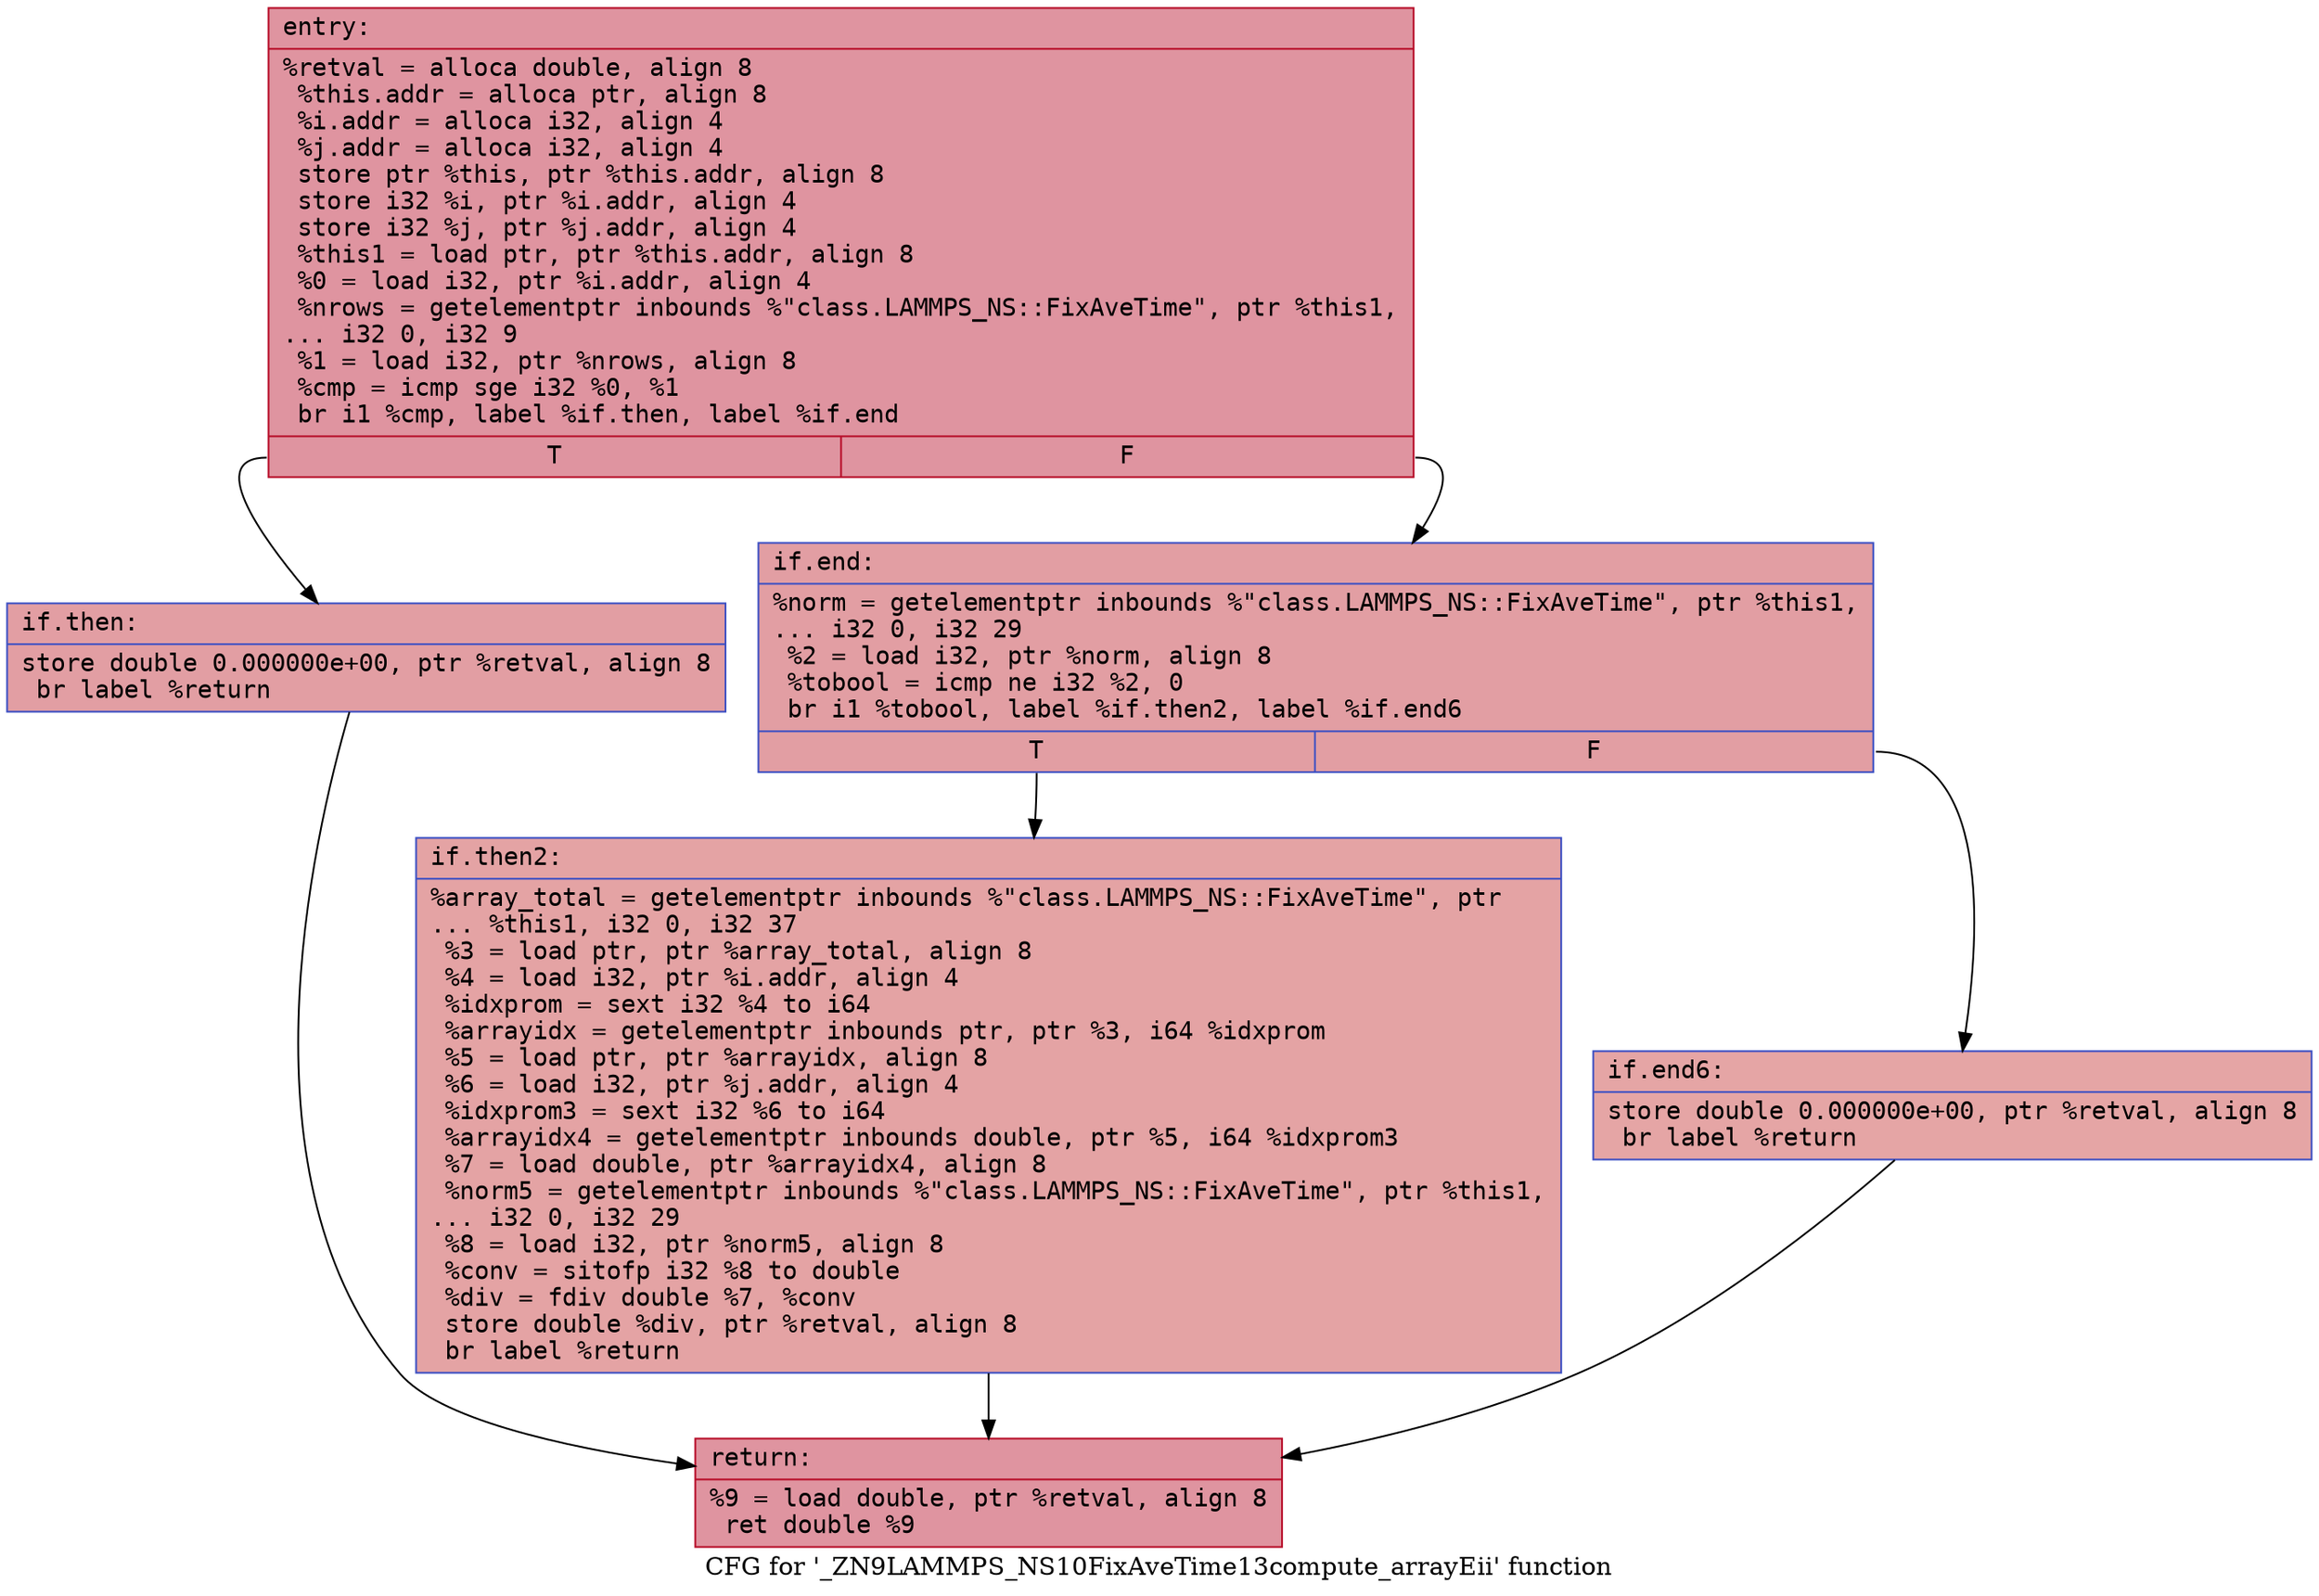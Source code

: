 digraph "CFG for '_ZN9LAMMPS_NS10FixAveTime13compute_arrayEii' function" {
	label="CFG for '_ZN9LAMMPS_NS10FixAveTime13compute_arrayEii' function";

	Node0x560f93bdd0d0 [shape=record,color="#b70d28ff", style=filled, fillcolor="#b70d2870" fontname="Courier",label="{entry:\l|  %retval = alloca double, align 8\l  %this.addr = alloca ptr, align 8\l  %i.addr = alloca i32, align 4\l  %j.addr = alloca i32, align 4\l  store ptr %this, ptr %this.addr, align 8\l  store i32 %i, ptr %i.addr, align 4\l  store i32 %j, ptr %j.addr, align 4\l  %this1 = load ptr, ptr %this.addr, align 8\l  %0 = load i32, ptr %i.addr, align 4\l  %nrows = getelementptr inbounds %\"class.LAMMPS_NS::FixAveTime\", ptr %this1,\l... i32 0, i32 9\l  %1 = load i32, ptr %nrows, align 8\l  %cmp = icmp sge i32 %0, %1\l  br i1 %cmp, label %if.then, label %if.end\l|{<s0>T|<s1>F}}"];
	Node0x560f93bdd0d0:s0 -> Node0x560f93bdd810[tooltip="entry -> if.then\nProbability 50.00%" ];
	Node0x560f93bdd0d0:s1 -> Node0x560f93bdd880[tooltip="entry -> if.end\nProbability 50.00%" ];
	Node0x560f93bdd810 [shape=record,color="#3d50c3ff", style=filled, fillcolor="#be242e70" fontname="Courier",label="{if.then:\l|  store double 0.000000e+00, ptr %retval, align 8\l  br label %return\l}"];
	Node0x560f93bdd810 -> Node0x560f93bddbe0[tooltip="if.then -> return\nProbability 100.00%" ];
	Node0x560f93bdd880 [shape=record,color="#3d50c3ff", style=filled, fillcolor="#be242e70" fontname="Courier",label="{if.end:\l|  %norm = getelementptr inbounds %\"class.LAMMPS_NS::FixAveTime\", ptr %this1,\l... i32 0, i32 29\l  %2 = load i32, ptr %norm, align 8\l  %tobool = icmp ne i32 %2, 0\l  br i1 %tobool, label %if.then2, label %if.end6\l|{<s0>T|<s1>F}}"];
	Node0x560f93bdd880:s0 -> Node0x560f93bdded0[tooltip="if.end -> if.then2\nProbability 62.50%" ];
	Node0x560f93bdd880:s1 -> Node0x560f93bddf50[tooltip="if.end -> if.end6\nProbability 37.50%" ];
	Node0x560f93bdded0 [shape=record,color="#3d50c3ff", style=filled, fillcolor="#c32e3170" fontname="Courier",label="{if.then2:\l|  %array_total = getelementptr inbounds %\"class.LAMMPS_NS::FixAveTime\", ptr\l... %this1, i32 0, i32 37\l  %3 = load ptr, ptr %array_total, align 8\l  %4 = load i32, ptr %i.addr, align 4\l  %idxprom = sext i32 %4 to i64\l  %arrayidx = getelementptr inbounds ptr, ptr %3, i64 %idxprom\l  %5 = load ptr, ptr %arrayidx, align 8\l  %6 = load i32, ptr %j.addr, align 4\l  %idxprom3 = sext i32 %6 to i64\l  %arrayidx4 = getelementptr inbounds double, ptr %5, i64 %idxprom3\l  %7 = load double, ptr %arrayidx4, align 8\l  %norm5 = getelementptr inbounds %\"class.LAMMPS_NS::FixAveTime\", ptr %this1,\l... i32 0, i32 29\l  %8 = load i32, ptr %norm5, align 8\l  %conv = sitofp i32 %8 to double\l  %div = fdiv double %7, %conv\l  store double %div, ptr %retval, align 8\l  br label %return\l}"];
	Node0x560f93bdded0 -> Node0x560f93bddbe0[tooltip="if.then2 -> return\nProbability 100.00%" ];
	Node0x560f93bddf50 [shape=record,color="#3d50c3ff", style=filled, fillcolor="#c5333470" fontname="Courier",label="{if.end6:\l|  store double 0.000000e+00, ptr %retval, align 8\l  br label %return\l}"];
	Node0x560f93bddf50 -> Node0x560f93bddbe0[tooltip="if.end6 -> return\nProbability 100.00%" ];
	Node0x560f93bddbe0 [shape=record,color="#b70d28ff", style=filled, fillcolor="#b70d2870" fontname="Courier",label="{return:\l|  %9 = load double, ptr %retval, align 8\l  ret double %9\l}"];
}
